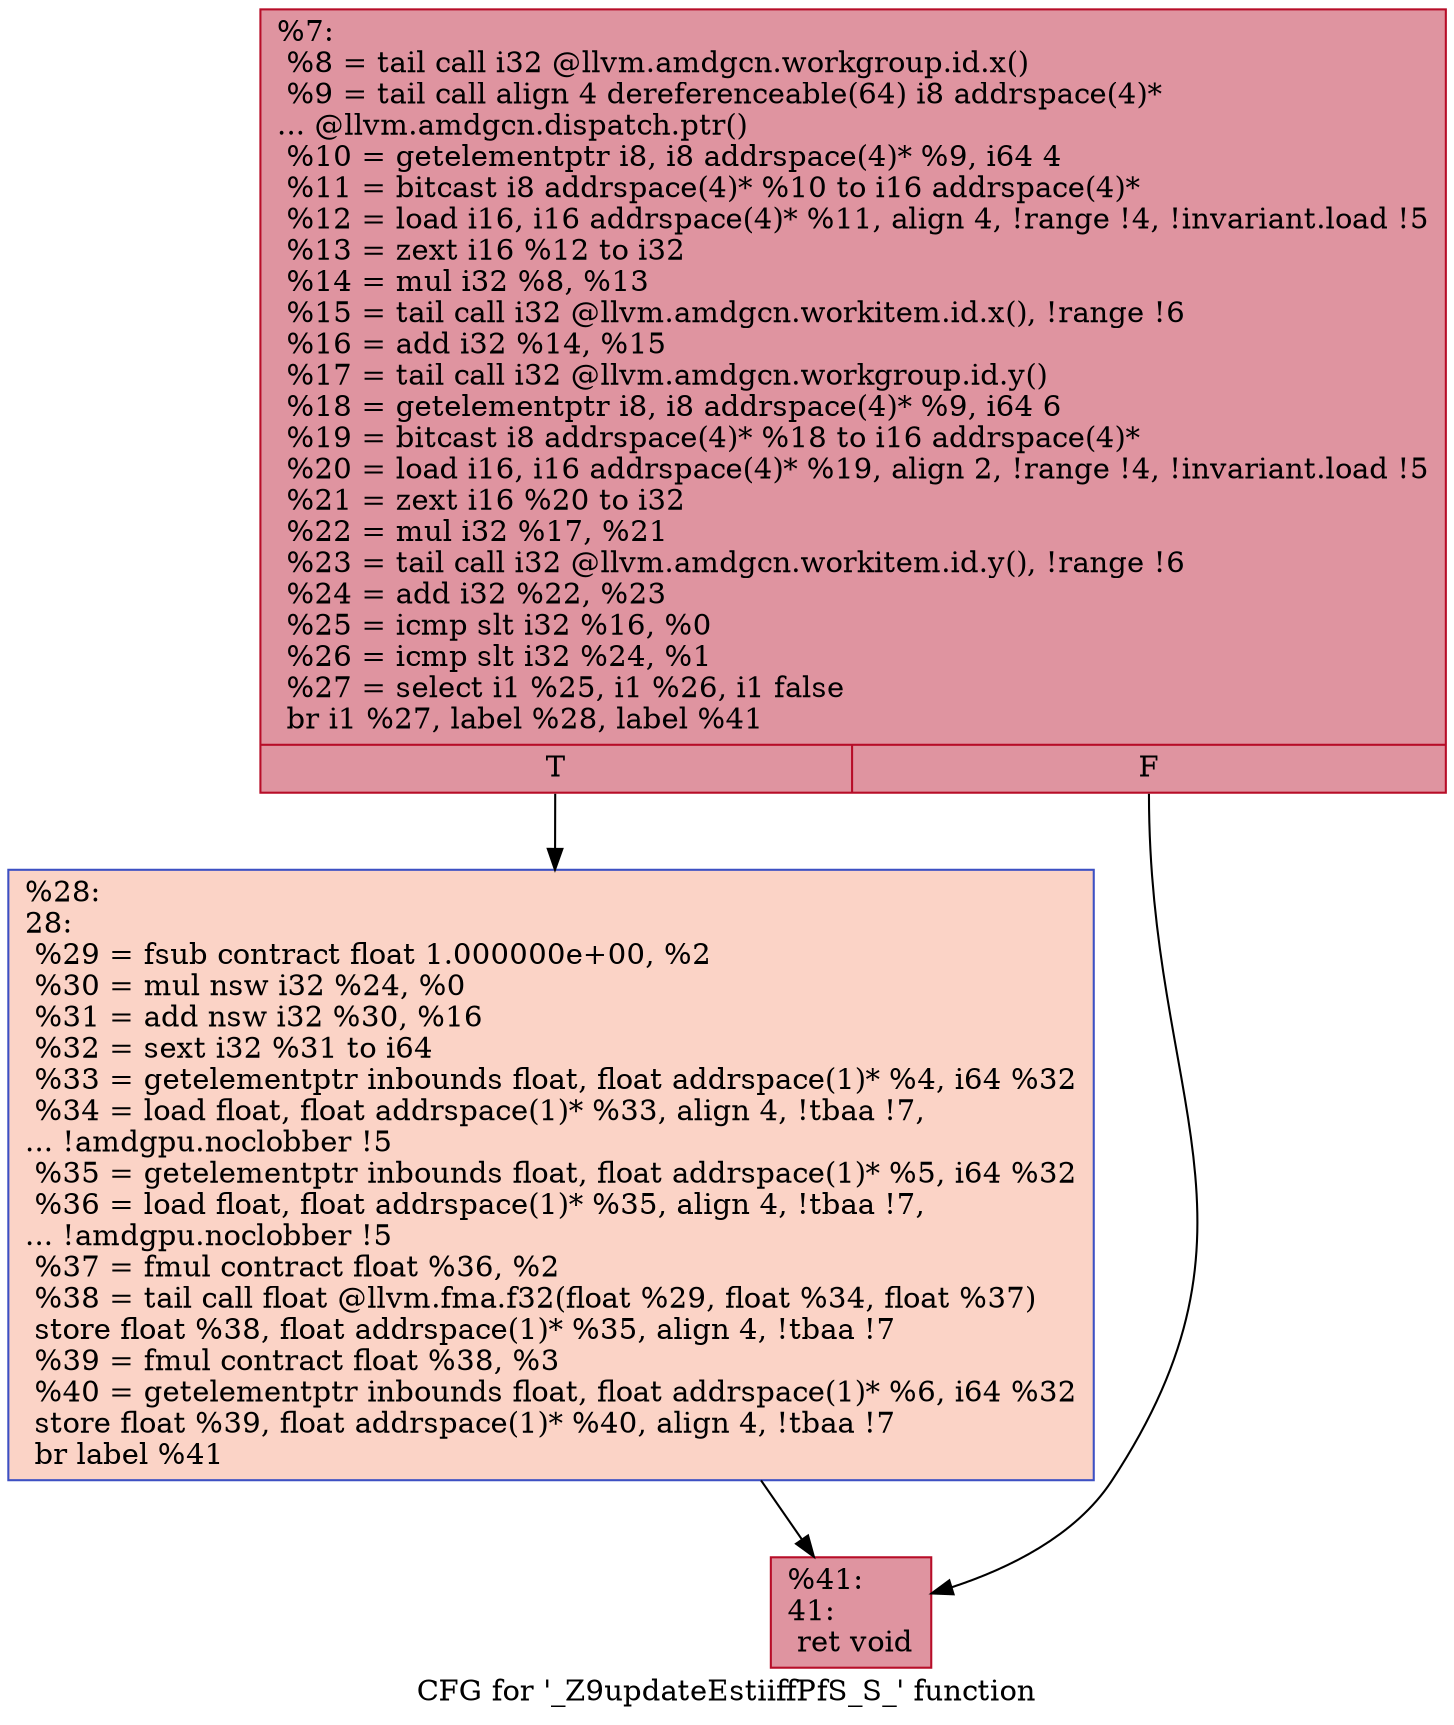 digraph "CFG for '_Z9updateEstiiffPfS_S_' function" {
	label="CFG for '_Z9updateEstiiffPfS_S_' function";

	Node0x55716f0 [shape=record,color="#b70d28ff", style=filled, fillcolor="#b70d2870",label="{%7:\l  %8 = tail call i32 @llvm.amdgcn.workgroup.id.x()\l  %9 = tail call align 4 dereferenceable(64) i8 addrspace(4)*\l... @llvm.amdgcn.dispatch.ptr()\l  %10 = getelementptr i8, i8 addrspace(4)* %9, i64 4\l  %11 = bitcast i8 addrspace(4)* %10 to i16 addrspace(4)*\l  %12 = load i16, i16 addrspace(4)* %11, align 4, !range !4, !invariant.load !5\l  %13 = zext i16 %12 to i32\l  %14 = mul i32 %8, %13\l  %15 = tail call i32 @llvm.amdgcn.workitem.id.x(), !range !6\l  %16 = add i32 %14, %15\l  %17 = tail call i32 @llvm.amdgcn.workgroup.id.y()\l  %18 = getelementptr i8, i8 addrspace(4)* %9, i64 6\l  %19 = bitcast i8 addrspace(4)* %18 to i16 addrspace(4)*\l  %20 = load i16, i16 addrspace(4)* %19, align 2, !range !4, !invariant.load !5\l  %21 = zext i16 %20 to i32\l  %22 = mul i32 %17, %21\l  %23 = tail call i32 @llvm.amdgcn.workitem.id.y(), !range !6\l  %24 = add i32 %22, %23\l  %25 = icmp slt i32 %16, %0\l  %26 = icmp slt i32 %24, %1\l  %27 = select i1 %25, i1 %26, i1 false\l  br i1 %27, label %28, label %41\l|{<s0>T|<s1>F}}"];
	Node0x55716f0:s0 -> Node0x5575140;
	Node0x55716f0:s1 -> Node0x55751d0;
	Node0x5575140 [shape=record,color="#3d50c3ff", style=filled, fillcolor="#f59c7d70",label="{%28:\l28:                                               \l  %29 = fsub contract float 1.000000e+00, %2\l  %30 = mul nsw i32 %24, %0\l  %31 = add nsw i32 %30, %16\l  %32 = sext i32 %31 to i64\l  %33 = getelementptr inbounds float, float addrspace(1)* %4, i64 %32\l  %34 = load float, float addrspace(1)* %33, align 4, !tbaa !7,\l... !amdgpu.noclobber !5\l  %35 = getelementptr inbounds float, float addrspace(1)* %5, i64 %32\l  %36 = load float, float addrspace(1)* %35, align 4, !tbaa !7,\l... !amdgpu.noclobber !5\l  %37 = fmul contract float %36, %2\l  %38 = tail call float @llvm.fma.f32(float %29, float %34, float %37)\l  store float %38, float addrspace(1)* %35, align 4, !tbaa !7\l  %39 = fmul contract float %38, %3\l  %40 = getelementptr inbounds float, float addrspace(1)* %6, i64 %32\l  store float %39, float addrspace(1)* %40, align 4, !tbaa !7\l  br label %41\l}"];
	Node0x5575140 -> Node0x55751d0;
	Node0x55751d0 [shape=record,color="#b70d28ff", style=filled, fillcolor="#b70d2870",label="{%41:\l41:                                               \l  ret void\l}"];
}
